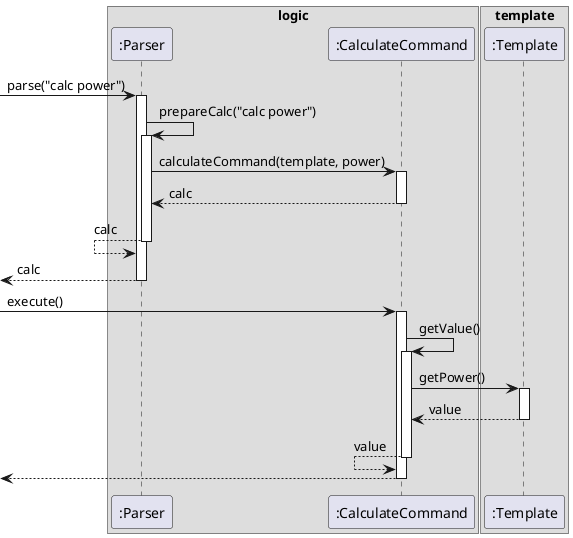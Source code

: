 @startuml

box logic
participant ":Parser" as Parser
participant ":CalculateCommand" as CalculateCommand
end box

box template
participant ":Template" as Template
end box

[-> Parser : parse("calc power")
activate Parser

Parser -> Parser : prepareCalc("calc power")
activate Parser

Parser -> CalculateCommand : calculateCommand(template, power)
activate CalculateCommand

Parser <-- CalculateCommand : calc
deactivate CalculateCommand

Parser <-- Parser: calc
deactivate Parser

[<-- Parser : calc
deactivate Parser

[->CalculateCommand : execute()
activate CalculateCommand

CalculateCommand -> CalculateCommand : getValue()
activate CalculateCommand

CalculateCommand -> Template : getPower()
activate Template

CalculateCommand <-- Template : value
deactivate Template

CalculateCommand <-- CalculateCommand : value
deactivate CalculateCommand

[<-- CalculateCommand
deactivate CalculateCommand

@enduml